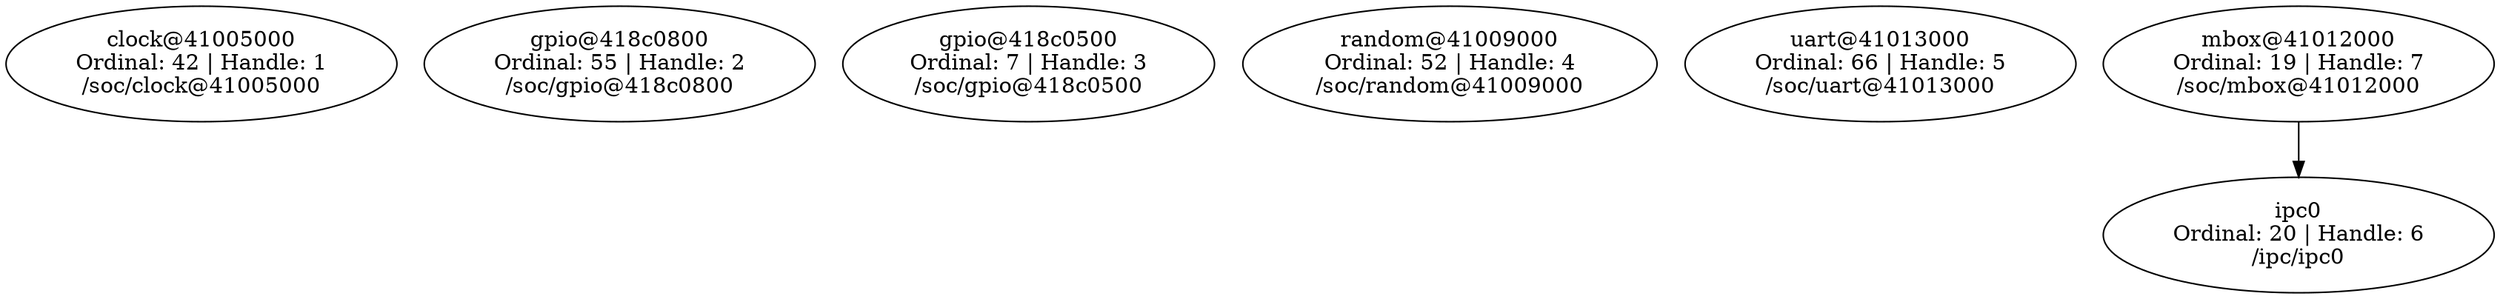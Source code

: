 // C:/MPHome/1_Project/09_CustomPrj/NORAB106_BT_HeartRate/build/hci_rpmsg/zephyr/zephyr_pre0.elf
digraph "Device dependency graph" {
	42 [label="clock@41005000\nOrdinal: 42 | Handle: 1\n/soc/clock@41005000"]
	55 [label="gpio@418c0800\nOrdinal: 55 | Handle: 2\n/soc/gpio@418c0800"]
	7 [label="gpio@418c0500\nOrdinal: 7 | Handle: 3\n/soc/gpio@418c0500"]
	52 [label="random@41009000\nOrdinal: 52 | Handle: 4\n/soc/random@41009000"]
	66 [label="uart@41013000\nOrdinal: 66 | Handle: 5\n/soc/uart@41013000"]
	20 [label="ipc0\nOrdinal: 20 | Handle: 6\n/ipc/ipc0"]
	19 [label="mbox@41012000\nOrdinal: 19 | Handle: 7\n/soc/mbox@41012000"]
	19 -> 20
}

